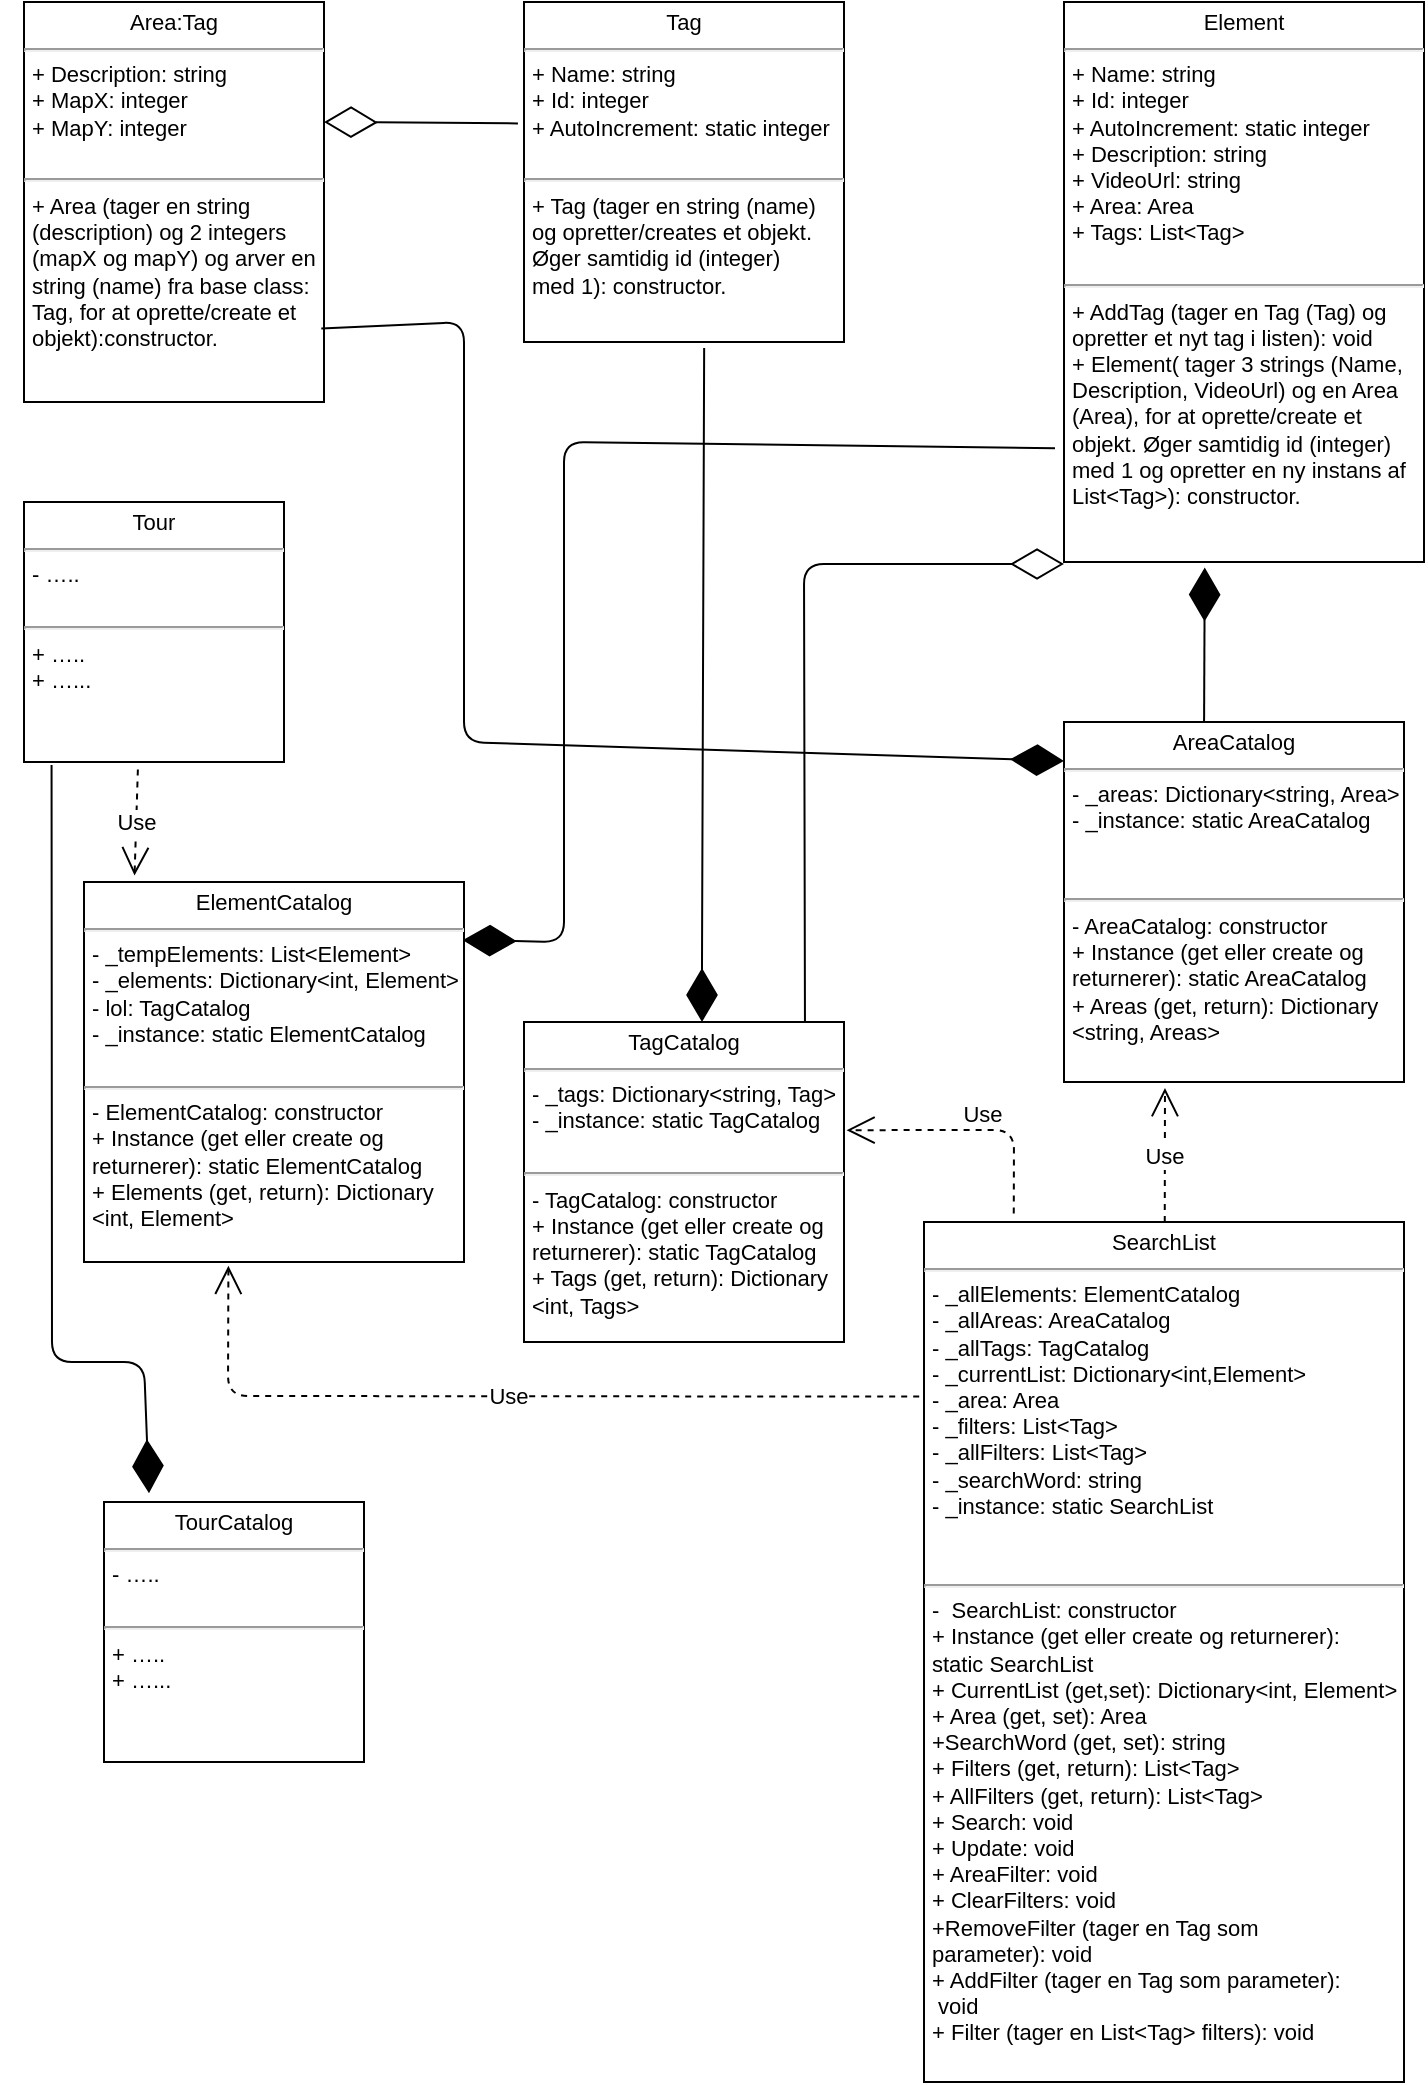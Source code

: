 <mxfile type="device" version="10.6.8"><diagram id="c4acf3e9-155e-7222-9cf6-157b1a14988f" name="Page-1"><mxGraphModel grid="1" dx="1144" dy="609" gridSize="10" guides="1" tooltips="1" connect="1" arrows="1" fold="1" page="1" pageScale="1" pageWidth="827" pageHeight="1169" math="0" shadow="0" background="#ffffff"><root><mxCell id="0"/><mxCell id="1" parent="0"/><mxCell id="5d2195bd80daf111-18" value="&lt;p style=&quot;margin: 4px 0px 0px; text-align: center; font-size: 11px;&quot;&gt;Area:Tag&lt;/p&gt;&lt;hr style=&quot;font-size: 11px;&quot;&gt;&lt;p style=&quot;margin: 0px 0px 0px 4px; font-size: 11px;&quot;&gt;+ Description: string&lt;/p&gt;&lt;p style=&quot;margin: 0px 0px 0px 4px; font-size: 11px;&quot;&gt;+ MapX: integer&lt;/p&gt;&lt;p style=&quot;margin: 0px 0px 0px 4px; font-size: 11px;&quot;&gt;+ MapY: integer&lt;/p&gt;&lt;p style=&quot;margin: 0px 0px 0px 4px; font-size: 11px;&quot;&gt;&lt;br style=&quot;font-size: 11px;&quot;&gt;&lt;/p&gt;&lt;hr style=&quot;font-size: 11px;&quot;&gt;&lt;p style=&quot;margin: 0px 0px 0px 4px; font-size: 11px;&quot;&gt;+ Area (tager en string&amp;nbsp;&lt;/p&gt;&lt;p style=&quot;margin: 0px 0px 0px 4px; font-size: 11px;&quot;&gt;(description) og 2 integers&amp;nbsp;&lt;/p&gt;&lt;p style=&quot;margin: 0px 0px 0px 4px; font-size: 11px;&quot;&gt;(mapX og mapY) og arver en&lt;/p&gt;&lt;p style=&quot;margin: 0px 0px 0px 4px; font-size: 11px;&quot;&gt;string (name) fra base class:&amp;nbsp;&lt;/p&gt;&lt;p style=&quot;margin: 0px 0px 0px 4px; font-size: 11px;&quot;&gt;Tag, for at oprette/create et&amp;nbsp;&lt;/p&gt;&lt;p style=&quot;margin: 0px 0px 0px 4px; font-size: 11px;&quot;&gt;objekt):constructor.&lt;/p&gt;" parent="1" style="verticalAlign=top;align=left;overflow=fill;fontSize=11;fontFamily=Helvetica;html=1;rounded=0;shadow=0;comic=0;labelBackgroundColor=none;strokeColor=#000000;strokeWidth=1;fillColor=#ffffff;" vertex="1"><mxGeometry as="geometry" x="40" y="40" height="200" width="150"/></mxCell><mxCell id="IkVzxlOfhjQHDQw8yy8g-11" value="&lt;p style=&quot;margin: 4px 0px 0px; text-align: center; font-size: 11px;&quot;&gt;Element&lt;/p&gt;&lt;hr style=&quot;font-size: 11px;&quot;&gt;&lt;p style=&quot;margin: 0px 0px 0px 4px; font-size: 11px;&quot;&gt;+ Name: string&lt;/p&gt;&lt;p style=&quot;margin: 0px 0px 0px 4px; font-size: 11px;&quot;&gt;+ Id: integer&lt;/p&gt;&lt;p style=&quot;margin: 0px 0px 0px 4px; font-size: 11px;&quot;&gt;+ AutoIncrement: static integer&lt;/p&gt;&lt;p style=&quot;margin: 0px 0px 0px 4px; font-size: 11px;&quot;&gt;+ Description: string&lt;/p&gt;&lt;p style=&quot;margin: 0px 0px 0px 4px; font-size: 11px;&quot;&gt;+ VideoUrl: string&lt;/p&gt;&lt;p style=&quot;margin: 0px 0px 0px 4px; font-size: 11px;&quot;&gt;+ Area: Area&lt;/p&gt;&lt;p style=&quot;margin: 0px 0px 0px 4px; font-size: 11px;&quot;&gt;+ Tags: List&amp;lt;Tag&amp;gt;&lt;/p&gt;&lt;p style=&quot;margin: 0px 0px 0px 4px; font-size: 11px;&quot;&gt;&lt;br style=&quot;font-size: 11px;&quot;&gt;&lt;/p&gt;&lt;hr style=&quot;font-size: 11px;&quot;&gt;&lt;p style=&quot;margin: 0px 0px 0px 4px; font-size: 11px;&quot;&gt;+ AddTag (tager en Tag (Tag) og&amp;nbsp;&lt;/p&gt;&lt;p style=&quot;margin: 0px 0px 0px 4px; font-size: 11px;&quot;&gt;opretter et nyt tag i listen): void&amp;nbsp;&lt;br style=&quot;font-size: 11px;&quot;&gt;+ Element( tager 3 strings (Name,&lt;/p&gt;&lt;p style=&quot;margin: 0px 0px 0px 4px; font-size: 11px;&quot;&gt;Description, VideoUrl) og en Area&lt;/p&gt;&lt;p style=&quot;margin: 0px 0px 0px 4px; font-size: 11px;&quot;&gt;(Area), for at oprette/create et&amp;nbsp;&lt;/p&gt;&lt;p style=&quot;margin: 0px 0px 0px 4px; font-size: 11px;&quot;&gt;objekt. Øger samtidig id (integer)&amp;nbsp;&lt;/p&gt;&lt;p style=&quot;margin: 0px 0px 0px 4px; font-size: 11px;&quot;&gt;med 1 og opretter en ny instans af&amp;nbsp;&lt;/p&gt;&lt;p style=&quot;margin: 0px 0px 0px 4px; font-size: 11px;&quot;&gt;List&amp;lt;Tag&amp;gt;): constructor.&lt;br style=&quot;font-size: 11px;&quot;&gt;&lt;/p&gt;" parent="1" style="verticalAlign=top;align=left;overflow=fill;fontSize=11;fontFamily=Helvetica;html=1;rounded=0;shadow=0;comic=0;labelBackgroundColor=none;strokeColor=#000000;strokeWidth=1;fillColor=#ffffff;" vertex="1"><mxGeometry as="geometry" x="560" y="40" height="280" width="180"/></mxCell><mxCell id="IkVzxlOfhjQHDQw8yy8g-12" value="&lt;p style=&quot;margin: 4px 0px 0px; text-align: center; font-size: 11px;&quot;&gt;Tag&lt;/p&gt;&lt;hr style=&quot;font-size: 11px;&quot;&gt;&lt;p style=&quot;margin: 0px 0px 0px 4px; font-size: 11px;&quot;&gt;+ Name: string&lt;/p&gt;&lt;p style=&quot;margin: 0px 0px 0px 4px; font-size: 11px;&quot;&gt;+ Id: integer&lt;/p&gt;&lt;p style=&quot;margin: 0px 0px 0px 4px; font-size: 11px;&quot;&gt;+ AutoIncrement: static integer&lt;/p&gt;&lt;p style=&quot;margin: 0px 0px 0px 4px; font-size: 11px;&quot;&gt;&lt;br style=&quot;font-size: 11px;&quot;&gt;&lt;/p&gt;&lt;hr style=&quot;font-size: 11px;&quot;&gt;&lt;p style=&quot;margin: 0px 0px 0px 4px; font-size: 11px;&quot;&gt;+ Tag (tager en string (name)&amp;nbsp;&lt;/p&gt;&lt;p style=&quot;margin: 0px 0px 0px 4px; font-size: 11px;&quot;&gt;og opretter/creates et objekt.&amp;nbsp;&lt;/p&gt;&lt;p style=&quot;margin: 0px 0px 0px 4px; font-size: 11px;&quot;&gt;Øger samtidig id (integer)&lt;/p&gt;&lt;p style=&quot;margin: 0px 0px 0px 4px; font-size: 11px;&quot;&gt;med 1): constructor.&lt;br style=&quot;font-size: 11px;&quot;&gt;&lt;/p&gt;" parent="1" style="verticalAlign=top;align=left;overflow=fill;fontSize=11;fontFamily=Helvetica;html=1;rounded=0;shadow=0;comic=0;labelBackgroundColor=none;strokeColor=#000000;strokeWidth=1;fillColor=#ffffff;" vertex="1"><mxGeometry as="geometry" x="290" y="40" height="170" width="160"/></mxCell><mxCell id="IkVzxlOfhjQHDQw8yy8g-13" value="&lt;p style=&quot;margin: 4px 0px 0px; text-align: center; font-size: 11px;&quot;&gt;Tour&lt;/p&gt;&lt;hr style=&quot;font-size: 11px;&quot;&gt;&lt;p style=&quot;margin: 0px 0px 0px 4px; font-size: 11px;&quot;&gt;- …..&lt;/p&gt;&lt;p style=&quot;margin: 0px 0px 0px 4px; font-size: 11px;&quot;&gt;&lt;br style=&quot;font-size: 11px;&quot;&gt;&lt;/p&gt;&lt;hr style=&quot;font-size: 11px;&quot;&gt;&lt;p style=&quot;margin: 0px 0px 0px 4px; font-size: 11px;&quot;&gt;+ …..&lt;br style=&quot;font-size: 11px;&quot;&gt;+ …...&lt;/p&gt;" parent="1" style="verticalAlign=top;align=left;overflow=fill;fontSize=11;fontFamily=Helvetica;html=1;rounded=0;shadow=0;comic=0;labelBackgroundColor=none;strokeColor=#000000;strokeWidth=1;fillColor=#ffffff;" vertex="1"><mxGeometry as="geometry" x="40" y="290" height="130" width="130"/></mxCell><mxCell id="jqI20dZcatIdUfBHNAZP-2" value="&lt;p style=&quot;margin: 4px 0px 0px; text-align: center; font-size: 11px;&quot;&gt;ElementCatalog&lt;/p&gt;&lt;hr style=&quot;font-size: 11px;&quot;&gt;&lt;p style=&quot;margin: 0px 0px 0px 4px; font-size: 11px;&quot;&gt;- _tempElements: List&amp;lt;Element&amp;gt;&lt;br style=&quot;font-size: 11px;&quot;&gt;- _elements: Dictionary&amp;lt;int, Element&amp;gt;&lt;br style=&quot;font-size: 11px;&quot;&gt;- lol: TagCatalog&lt;br style=&quot;font-size: 11px;&quot;&gt;- _instance: static ElementCatalog&lt;/p&gt;&lt;p style=&quot;margin: 0px 0px 0px 4px; font-size: 11px;&quot;&gt;&lt;/p&gt;&lt;p style=&quot;margin: 0px 0px 0px 4px; font-size: 11px;&quot;&gt;&lt;br style=&quot;font-size: 11px;&quot;&gt;&lt;/p&gt;&lt;hr style=&quot;font-size: 11px;&quot;&gt;&lt;p style=&quot;margin: 0px 0px 0px 4px; font-size: 11px;&quot;&gt;- ElementCatalog: constructor&amp;nbsp;&lt;br style=&quot;font-size: 11px;&quot;&gt;&lt;/p&gt;&lt;p style=&quot;margin: 0px 0px 0px 4px; font-size: 11px;&quot;&gt;+ Instance (get eller create og&amp;nbsp;&lt;/p&gt;&lt;p style=&quot;margin: 0px 0px 0px 4px; font-size: 11px;&quot;&gt;returnerer): static ElementCatalog&lt;/p&gt;&lt;p style=&quot;margin: 0px 0px 0px 4px; font-size: 11px;&quot;&gt;+ Elements (get, return): Dictionary&amp;nbsp;&lt;/p&gt;&lt;p style=&quot;margin: 0px 0px 0px 4px; font-size: 11px;&quot;&gt;&amp;lt;int, Element&amp;gt;&lt;/p&gt;" parent="1" style="verticalAlign=top;align=left;overflow=fill;fontSize=11;fontFamily=Helvetica;html=1;rounded=0;shadow=0;comic=0;labelBackgroundColor=none;strokeColor=#000000;strokeWidth=1;fillColor=#ffffff;" vertex="1"><mxGeometry as="geometry" x="70" y="480" height="190" width="190"/></mxCell><mxCell id="jqI20dZcatIdUfBHNAZP-3" value="&lt;p style=&quot;margin: 4px 0px 0px; text-align: center; font-size: 11px;&quot;&gt;TagCatalog&lt;/p&gt;&lt;hr style=&quot;font-size: 11px;&quot;&gt;&lt;p style=&quot;margin: 0px 0px 0px 4px; font-size: 11px;&quot;&gt;- _tags: Dictionary&amp;lt;string, Tag&amp;gt;&lt;br style=&quot;font-size: 11px;&quot;&gt;&lt;/p&gt;&lt;p style=&quot;margin: 0px 0px 0px 4px; font-size: 11px;&quot;&gt;- _instance: static TagCatalog&lt;br style=&quot;font-size: 11px;&quot;&gt;&lt;br style=&quot;font-size: 11px;&quot;&gt;&lt;/p&gt;&lt;hr style=&quot;font-size: 11px;&quot;&gt;&lt;p style=&quot;margin: 0px 0px 0px 4px; font-size: 11px;&quot;&gt;- TagCatalog: constructor&amp;nbsp;&lt;br style=&quot;font-size: 11px;&quot;&gt;&lt;/p&gt;&lt;p style=&quot;margin: 0px 0px 0px 4px; font-size: 11px;&quot;&gt;+ Instance (get eller create og&amp;nbsp;&lt;/p&gt;&lt;p style=&quot;margin: 0px 0px 0px 4px; font-size: 11px;&quot;&gt;returnerer): static TagCatalog&lt;/p&gt;&lt;p style=&quot;margin: 0px 0px 0px 4px; font-size: 11px;&quot;&gt;+ Tags (get, return): Dictionary&amp;nbsp;&lt;/p&gt;&lt;p style=&quot;margin: 0px 0px 0px 4px; font-size: 11px;&quot;&gt;&amp;lt;int, Tags&amp;gt;&lt;/p&gt;" parent="1" style="verticalAlign=top;align=left;overflow=fill;fontSize=11;fontFamily=Helvetica;html=1;rounded=0;shadow=0;comic=0;labelBackgroundColor=none;strokeColor=#000000;strokeWidth=1;fillColor=#ffffff;" vertex="1"><mxGeometry as="geometry" x="290" y="550" height="160" width="160"/></mxCell><mxCell id="jqI20dZcatIdUfBHNAZP-4" value="&lt;p style=&quot;margin: 4px 0px 0px; text-align: center; font-size: 11px;&quot;&gt;AreaCatalog&lt;/p&gt;&lt;hr style=&quot;font-size: 11px;&quot;&gt;&lt;p style=&quot;margin: 0px 0px 0px 4px; font-size: 11px;&quot;&gt;- _areas: Dictionary&amp;lt;string, Area&amp;gt;&lt;br style=&quot;font-size: 11px;&quot;&gt;- _instance: static AreaCatalog&lt;br style=&quot;font-size: 11px;&quot;&gt;&lt;br style=&quot;font-size: 11px;&quot;&gt;&lt;/p&gt;&lt;p style=&quot;margin: 0px 0px 0px 4px; font-size: 11px;&quot;&gt;&lt;br style=&quot;font-size: 11px;&quot;&gt;&lt;/p&gt;&lt;hr style=&quot;font-size: 11px;&quot;&gt;&lt;p style=&quot;margin: 0px 0px 0px 4px; font-size: 11px;&quot;&gt;- AreaCatalog: constructor&amp;nbsp;&lt;br style=&quot;font-size: 11px;&quot;&gt;&lt;/p&gt;&lt;p style=&quot;margin: 0px 0px 0px 4px; font-size: 11px;&quot;&gt;+ Instance (get eller create og&amp;nbsp;&lt;/p&gt;&lt;p style=&quot;margin: 0px 0px 0px 4px; font-size: 11px;&quot;&gt;returnerer): static AreaCatalog&lt;/p&gt;&lt;p style=&quot;margin: 0px 0px 0px 4px; font-size: 11px;&quot;&gt;+ Areas (get, return): Dictionary&amp;nbsp;&lt;/p&gt;&lt;p style=&quot;margin: 0px 0px 0px 4px; font-size: 11px;&quot;&gt;&amp;lt;string, Areas&amp;gt;&lt;/p&gt;" parent="1" style="verticalAlign=top;align=left;overflow=fill;fontSize=11;fontFamily=Helvetica;html=1;rounded=0;shadow=0;comic=0;labelBackgroundColor=none;strokeColor=#000000;strokeWidth=1;fillColor=#ffffff;" vertex="1"><mxGeometry as="geometry" x="560" y="400" height="180" width="170"/></mxCell><mxCell id="xy7h92opQY09hRxbhNa6-1" value="&lt;p style=&quot;margin: 4px 0px 0px ; text-align: center ; font-size: 11px&quot;&gt;SearchList&lt;/p&gt;&lt;hr style=&quot;font-size: 11px&quot;&gt;&lt;p style=&quot;margin: 0px 0px 0px 4px ; font-size: 11px&quot;&gt;- _allElements: ElementCatalog&lt;br&gt;&lt;/p&gt;&lt;p style=&quot;margin: 0px 0px 0px 4px ; font-size: 11px&quot;&gt;- _allAreas: AreaCatalog &lt;br&gt;- _allTags: TagCatalog&lt;br&gt;- _currentList: Dictionary&amp;lt;int,Element&amp;gt;&lt;br&gt;- _area: Area&lt;br&gt;- _filters: List&amp;lt;Tag&amp;gt;&lt;br&gt;- _allFilters: List&amp;lt;Tag&amp;gt;&lt;br&gt;- _searchWord: string&lt;br&gt;- _instance: static SearchList&lt;br&gt;&lt;/p&gt;&lt;p style=&quot;margin: 0px 0px 0px 4px ; font-size: 11px&quot;&gt;&lt;br style=&quot;font-size: 11px&quot;&gt;&lt;br style=&quot;font-size: 11px&quot;&gt;&lt;/p&gt;&lt;hr style=&quot;font-size: 11px&quot;&gt;&lt;p style=&quot;margin: 0px 0px 0px 4px ; font-size: 11px&quot;&gt;-&amp;nbsp; SearchList: constructor&lt;br&gt;&lt;/p&gt;&lt;p style=&quot;margin: 0px 0px 0px 4px ; font-size: 11px&quot;&gt;+ Instance (get eller create og returnerer):&lt;br&gt;static SearchList&lt;br&gt;+ CurrentList (get,set): Dictionary&amp;lt;int, Element&amp;gt;&lt;br&gt;+ Area (get, set): Area&lt;br&gt;+SearchWord (get, set): string&lt;br&gt;+ Filters (get, return): List&amp;lt;Tag&amp;gt;&lt;br&gt;+ AllFilters (get, return): List&amp;lt;Tag&amp;gt;&lt;br&gt;+ Search: void &lt;br&gt;+ Update: void &lt;br&gt;+ AreaFilter: void&lt;br&gt;+ ClearFilters: void&lt;br&gt;+RemoveFilter (tager en Tag som &lt;br&gt;parameter): void&lt;br&gt;+ AddFilter (tager en Tag som parameter):&lt;br&gt;&amp;nbsp;void&lt;br&gt;+ Filter (tager en List&amp;lt;Tag&amp;gt; filters): void&lt;br&gt;&lt;/p&gt;&lt;p style=&quot;margin: 0px 0px 0px 4px ; font-size: 11px&quot;&gt;&lt;br&gt;&lt;/p&gt;" parent="1" style="verticalAlign=top;align=left;overflow=fill;fontSize=11;fontFamily=Helvetica;html=1;rounded=0;shadow=0;comic=0;labelBackgroundColor=none;strokeColor=#000000;strokeWidth=1;fillColor=#ffffff;" vertex="1"><mxGeometry as="geometry" x="490" y="650" height="430" width="240"/></mxCell><mxCell id="vZ70wxtVrzQ-_ZQzSYZk-1" value="" parent="1" style="endArrow=diamondThin;endFill=0;endSize=24;html=1;exitX=-0.019;exitY=0.357;exitDx=0;exitDy=0;exitPerimeter=0;" source="IkVzxlOfhjQHDQw8yy8g-12" edge="1"><mxGeometry as="geometry" width="160" relative="1"><mxPoint as="sourcePoint" x="30" y="100"/><mxPoint as="targetPoint" x="190" y="100"/><Array as="points"/></mxGeometry></mxCell><mxCell id="vZ70wxtVrzQ-_ZQzSYZk-2" value="" parent="1" style="endArrow=diamondThin;endFill=1;endSize=24;html=1;exitX=0.991;exitY=0.816;exitDx=0;exitDy=0;exitPerimeter=0;" source="5d2195bd80daf111-18" edge="1"><mxGeometry as="geometry" width="160" relative="1"><mxPoint as="sourcePoint" x="300" y="420"/><mxPoint as="targetPoint" x="560" y="419.5"/><Array as="points"><mxPoint x="260" y="200"/><mxPoint x="260" y="410"/></Array></mxGeometry></mxCell><mxCell id="vZ70wxtVrzQ-_ZQzSYZk-3" value="" parent="1" style="endArrow=diamondThin;endFill=1;endSize=24;html=1;entryX=0.997;entryY=0.153;entryDx=0;entryDy=0;entryPerimeter=0;exitX=-0.025;exitY=0.797;exitDx=0;exitDy=0;exitPerimeter=0;" target="jqI20dZcatIdUfBHNAZP-2" source="IkVzxlOfhjQHDQw8yy8g-11" edge="1"><mxGeometry as="geometry" width="160" relative="1"><mxPoint as="sourcePoint" x="550" y="260"/><mxPoint as="targetPoint" x="230" y="606.5"/><Array as="points"><mxPoint x="310" y="260"/><mxPoint x="310" y="510"/></Array></mxGeometry></mxCell><mxCell id="vZ70wxtVrzQ-_ZQzSYZk-4" value="" parent="1" style="endArrow=diamondThin;endFill=0;endSize=24;html=1;exitX=0.878;exitY=-0.003;exitDx=0;exitDy=0;exitPerimeter=0;" source="jqI20dZcatIdUfBHNAZP-3" edge="1"><mxGeometry as="geometry" width="160" relative="1"><mxPoint as="sourcePoint" x="500" y="450"/><mxPoint as="targetPoint" x="560" y="321"/><Array as="points"><mxPoint x="430" y="321"/></Array></mxGeometry></mxCell><mxCell id="vZ70wxtVrzQ-_ZQzSYZk-5" value="" parent="1" style="endArrow=diamondThin;endFill=1;endSize=24;html=1;exitX=0.563;exitY=1.018;exitDx=0;exitDy=0;exitPerimeter=0;" source="IkVzxlOfhjQHDQw8yy8g-12" edge="1"><mxGeometry as="geometry" width="160" relative="1"><mxPoint as="sourcePoint" x="250" y="549.5"/><mxPoint as="targetPoint" x="379" y="550"/><Array as="points"><mxPoint x="379" y="520"/></Array></mxGeometry></mxCell><mxCell id="vZ70wxtVrzQ-_ZQzSYZk-8" value="" parent="1" style="endArrow=diamondThin;endFill=1;endSize=24;html=1;entryX=0.391;entryY=1.01;entryDx=0;entryDy=0;entryPerimeter=0;exitX=0.412;exitY=0;exitDx=0;exitDy=0;exitPerimeter=0;" target="IkVzxlOfhjQHDQw8yy8g-11" source="jqI20dZcatIdUfBHNAZP-4" edge="1"><mxGeometry as="geometry" width="160" relative="1"><mxPoint as="sourcePoint" x="630" y="380"/><mxPoint as="targetPoint" x="630" y="330"/></mxGeometry></mxCell><mxCell id="vZ70wxtVrzQ-_ZQzSYZk-9" value="Use" parent="1" style="endArrow=open;endSize=12;dashed=1;html=1;entryX=0.297;entryY=1.017;entryDx=0;entryDy=0;entryPerimeter=0;" target="jqI20dZcatIdUfBHNAZP-4" source="xy7h92opQY09hRxbhNa6-1" edge="1"><mxGeometry as="geometry" width="160" relative="1"><mxPoint as="sourcePoint" x="440" y="840"/><mxPoint as="targetPoint" x="420" y="730"/></mxGeometry></mxCell><mxCell id="vZ70wxtVrzQ-_ZQzSYZk-10" value="Use" parent="1" style="endArrow=open;endSize=12;dashed=1;html=1;entryX=1.008;entryY=0.338;entryDx=0;entryDy=0;entryPerimeter=0;exitX=0.187;exitY=-0.01;exitDx=0;exitDy=0;exitPerimeter=0;" target="jqI20dZcatIdUfBHNAZP-3" source="xy7h92opQY09hRxbhNa6-1" edge="1"><mxGeometry as="geometry" x="-0.086" y="-8" width="160" relative="1"><mxPoint as="sourcePoint" x="620" y="660"/><mxPoint as="targetPoint" x="620" y="593"/><Array as="points"><mxPoint x="535" y="604"/></Array><mxPoint as="offset"/></mxGeometry></mxCell><mxCell id="vZ70wxtVrzQ-_ZQzSYZk-11" value="Use" parent="1" style="endArrow=open;endSize=12;dashed=1;html=1;entryX=0.38;entryY=1.01;entryDx=0;entryDy=0;entryPerimeter=0;exitX=-0.01;exitY=0.203;exitDx=0;exitDy=0;exitPerimeter=0;" target="jqI20dZcatIdUfBHNAZP-2" source="xy7h92opQY09hRxbhNa6-1" edge="1"><mxGeometry as="geometry" width="160" relative="1"><mxPoint as="sourcePoint" x="470" y="807"/><mxPoint as="targetPoint" x="470" y="740"/><Array as="points"><mxPoint x="142" y="737"/></Array></mxGeometry></mxCell><mxCell id="vZ70wxtVrzQ-_ZQzSYZk-12" value="&lt;p style=&quot;margin: 4px 0px 0px ; text-align: center ; font-size: 11px&quot;&gt;TourCatalog&lt;/p&gt;&lt;hr style=&quot;font-size: 11px&quot;&gt;&lt;p style=&quot;margin: 0px 0px 0px 4px ; font-size: 11px&quot;&gt;- …..&lt;/p&gt;&lt;p style=&quot;margin: 0px 0px 0px 4px ; font-size: 11px&quot;&gt;&lt;br style=&quot;font-size: 11px&quot;&gt;&lt;/p&gt;&lt;hr style=&quot;font-size: 11px&quot;&gt;&lt;p style=&quot;margin: 0px 0px 0px 4px ; font-size: 11px&quot;&gt;+ …..&lt;br style=&quot;font-size: 11px&quot;&gt;+ …...&lt;/p&gt;" parent="1" style="verticalAlign=top;align=left;overflow=fill;fontSize=11;fontFamily=Helvetica;html=1;rounded=0;shadow=0;comic=0;labelBackgroundColor=none;strokeColor=#000000;strokeWidth=1;fillColor=#ffffff;" vertex="1"><mxGeometry as="geometry" x="80" y="790" height="130" width="130"/></mxCell><mxCell id="vZ70wxtVrzQ-_ZQzSYZk-13" value="" parent="1" style="endArrow=diamondThin;endFill=1;endSize=24;html=1;exitX=0.106;exitY=1.012;exitDx=0;exitDy=0;exitPerimeter=0;entryX=0.173;entryY=-0.034;entryDx=0;entryDy=0;entryPerimeter=0;" target="vZ70wxtVrzQ-_ZQzSYZk-12" source="IkVzxlOfhjQHDQw8yy8g-13" edge="1"><mxGeometry as="geometry" width="160" relative="1"><mxPoint as="sourcePoint" x="30" y="500"/><mxPoint as="targetPoint" x="140" y="740"/><Array as="points"><mxPoint x="54" y="720"/><mxPoint x="100" y="720"/></Array></mxGeometry></mxCell><mxCell id="vZ70wxtVrzQ-_ZQzSYZk-14" value="Use" parent="1" style="endArrow=open;endSize=12;dashed=1;html=1;exitX=0.438;exitY=1.029;exitDx=0;exitDy=0;exitPerimeter=0;entryX=0.133;entryY=-0.017;entryDx=0;entryDy=0;entryPerimeter=0;" target="jqI20dZcatIdUfBHNAZP-2" source="IkVzxlOfhjQHDQw8yy8g-13" edge="1"><mxGeometry as="geometry" width="160" relative="1"><mxPoint as="sourcePoint" x="80" y="448"/><mxPoint as="targetPoint" x="240" y="448"/></mxGeometry></mxCell></root></mxGraphModel></diagram></mxfile>